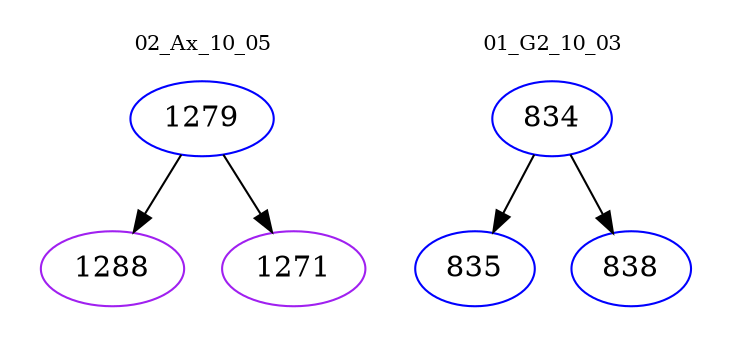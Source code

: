 digraph{
subgraph cluster_0 {
color = white
label = "02_Ax_10_05";
fontsize=10;
T0_1279 [label="1279", color="blue"]
T0_1279 -> T0_1288 [color="black"]
T0_1288 [label="1288", color="purple"]
T0_1279 -> T0_1271 [color="black"]
T0_1271 [label="1271", color="purple"]
}
subgraph cluster_1 {
color = white
label = "01_G2_10_03";
fontsize=10;
T1_834 [label="834", color="blue"]
T1_834 -> T1_835 [color="black"]
T1_835 [label="835", color="blue"]
T1_834 -> T1_838 [color="black"]
T1_838 [label="838", color="blue"]
}
}

